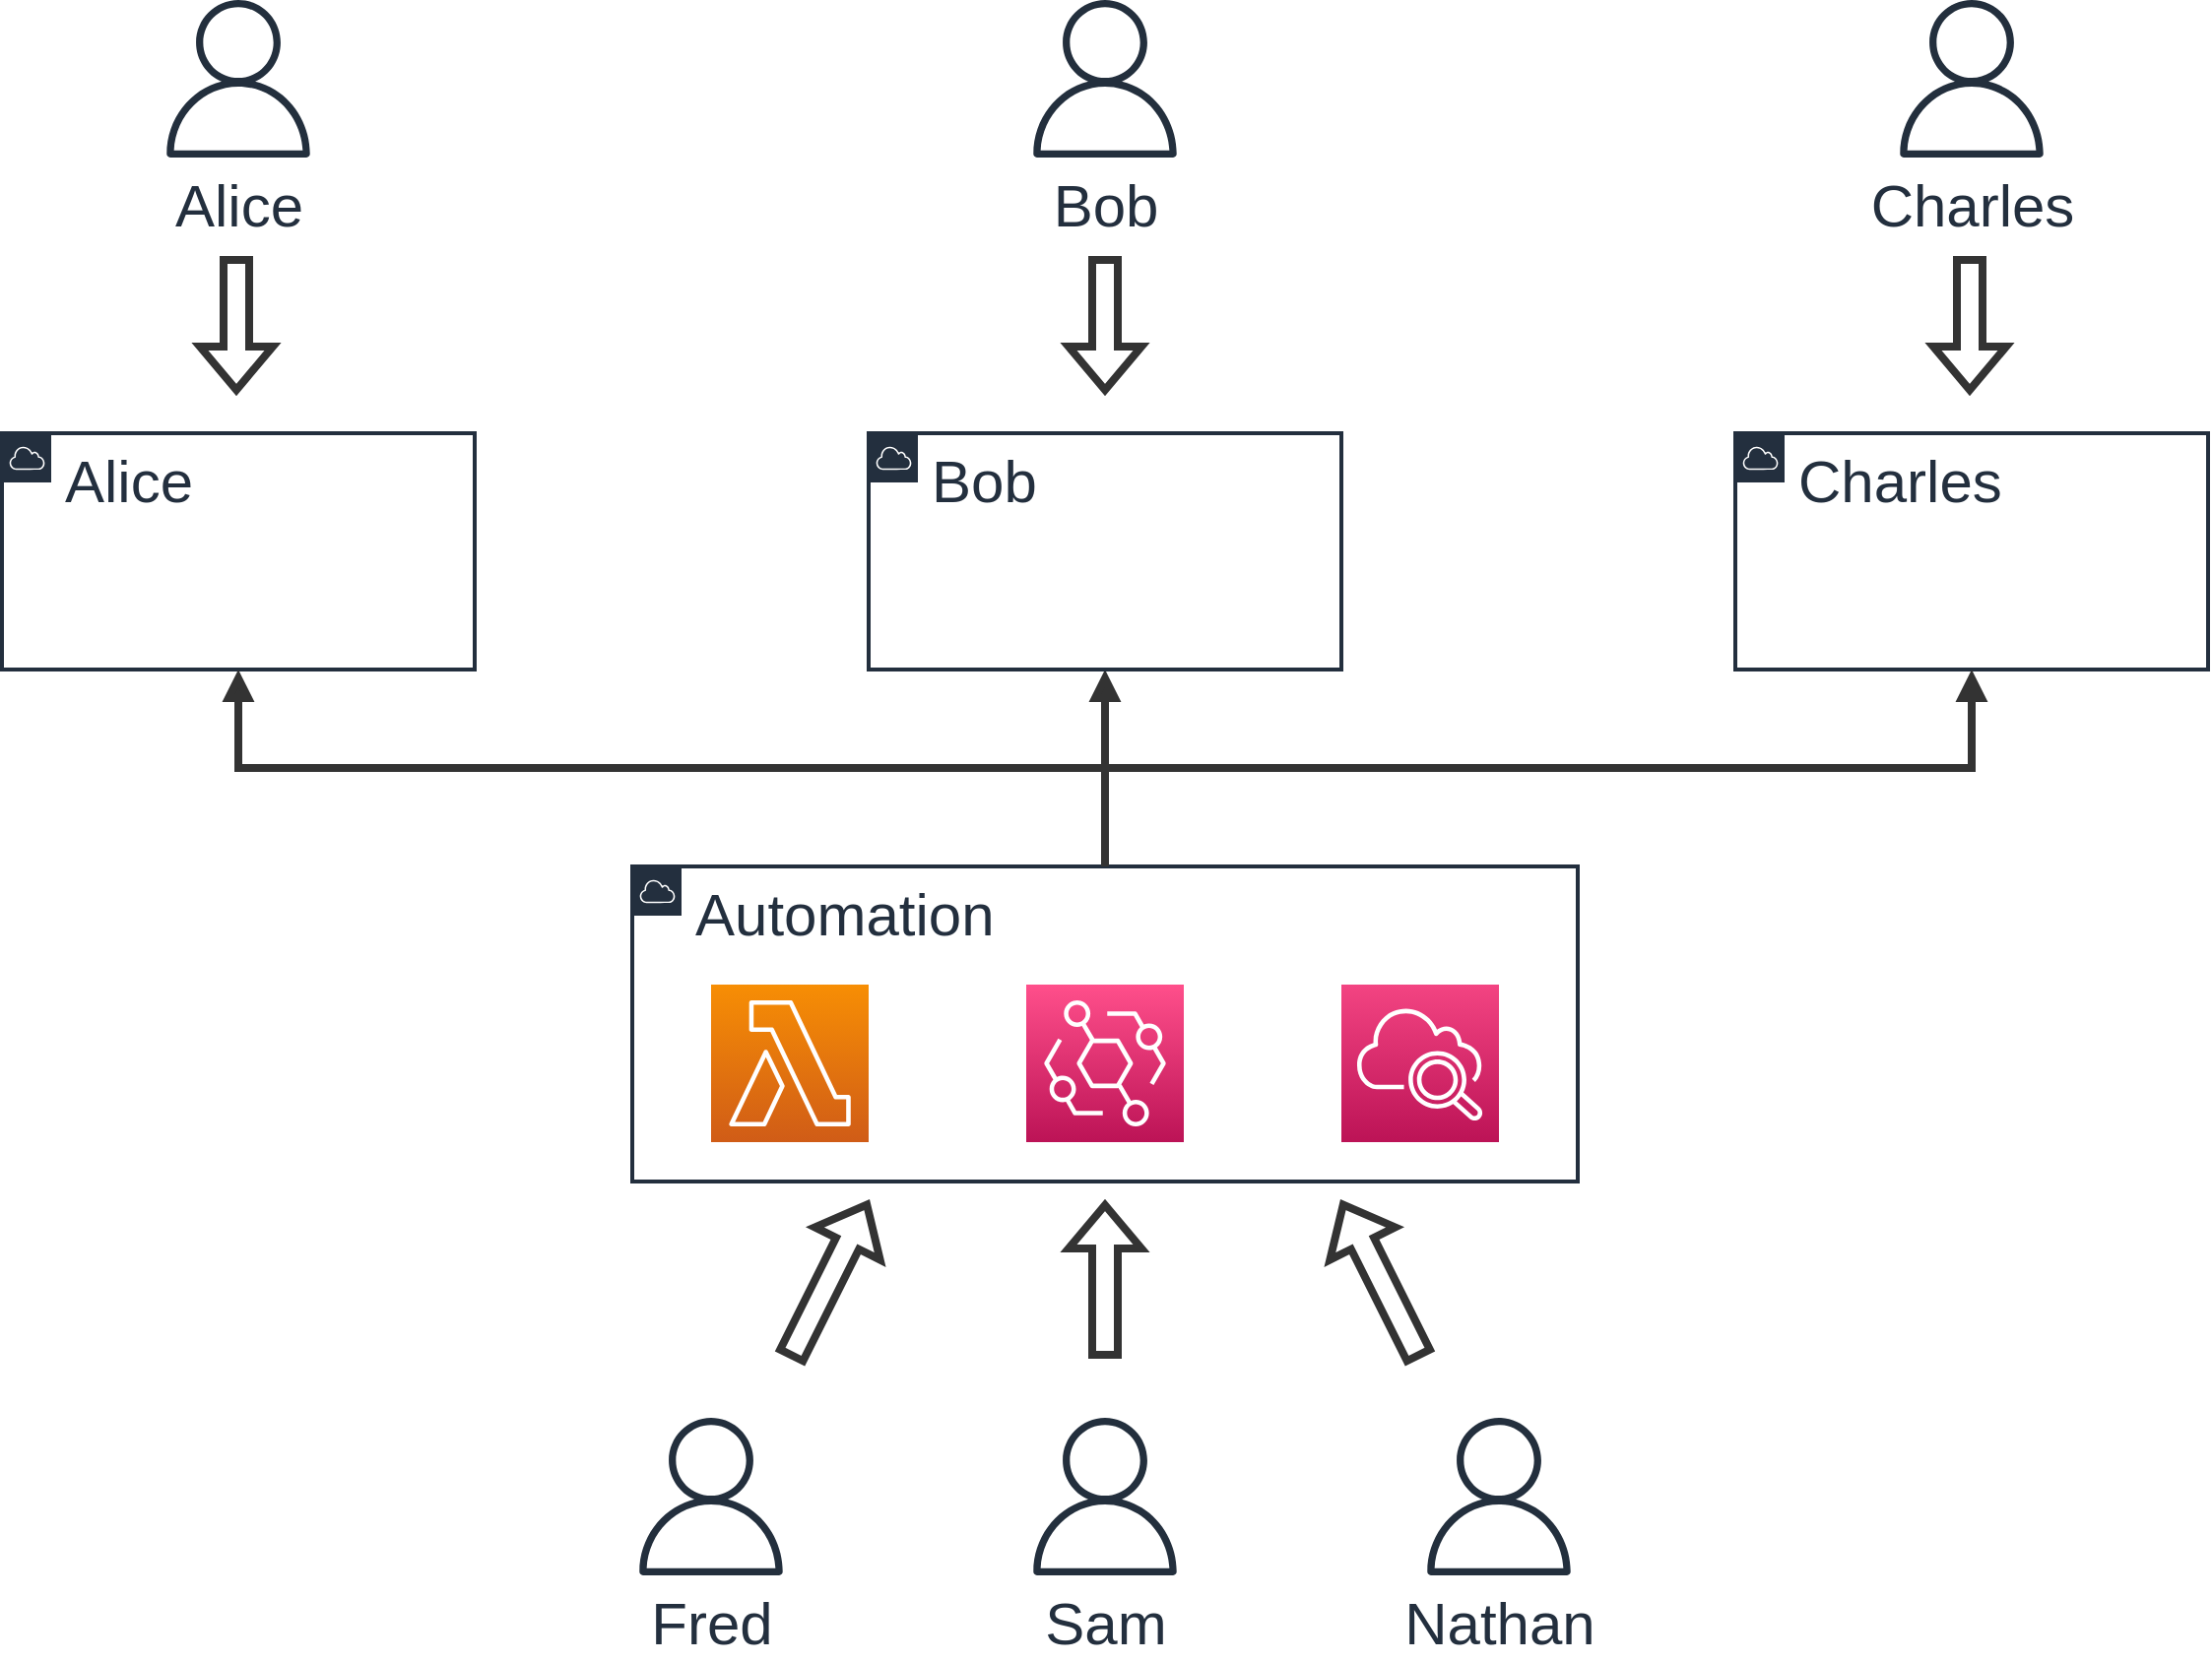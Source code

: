 <mxfile version="16.5.1" type="device"><diagram id="Ht1M8jgEwFfnCIfOTk4-" name="Page-1"><mxGraphModel dx="3784" dy="2788" grid="1" gridSize="10" guides="1" tooltips="1" connect="1" arrows="1" fold="1" page="1" pageScale="1" pageWidth="1600" pageHeight="900" background="#FFFFFF" math="0" shadow="0"><root><mxCell id="0"/><mxCell id="1" parent="0"/><mxCell id="lNVfGLFAs1jdNbvyQik3-2" value="&lt;font style=&quot;font-size: 30px&quot;&gt;Alice&lt;/font&gt;" style="points=[[0,0],[0.25,0],[0.5,0],[0.75,0],[1,0],[1,0.25],[1,0.5],[1,0.75],[1,1],[0.75,1],[0.5,1],[0.25,1],[0,1],[0,0.75],[0,0.5],[0,0.25]];outlineConnect=0;gradientColor=none;html=1;whiteSpace=wrap;fontSize=30;fontStyle=0;container=0;pointerEvents=0;collapsible=0;recursiveResize=0;shape=mxgraph.aws4.group;grIcon=mxgraph.aws4.group_aws_cloud;strokeColor=#232F3E;fillColor=none;verticalAlign=top;align=left;spacingLeft=30;fontColor=#232F3E;dashed=0;strokeWidth=2;" parent="1" vertex="1"><mxGeometry x="240" y="260" width="240" height="120" as="geometry"/></mxCell><mxCell id="lNVfGLFAs1jdNbvyQik3-23" value="Alice" style="sketch=0;outlineConnect=0;fontColor=#232F3E;gradientColor=none;fillColor=#232F3D;strokeColor=none;dashed=0;verticalLabelPosition=bottom;verticalAlign=top;align=center;html=1;fontSize=30;fontStyle=0;aspect=fixed;pointerEvents=1;shape=mxgraph.aws4.user;" parent="1" vertex="1"><mxGeometry x="320" y="40" width="80" height="80" as="geometry"/></mxCell><mxCell id="lNVfGLFAs1jdNbvyQik3-54" value="Automation" style="points=[[0,0],[0.25,0],[0.5,0],[0.75,0],[1,0],[1,0.25],[1,0.5],[1,0.75],[1,1],[0.75,1],[0.5,1],[0.25,1],[0,1],[0,0.75],[0,0.5],[0,0.25]];outlineConnect=0;gradientColor=none;html=1;whiteSpace=wrap;fontSize=30;fontStyle=0;container=0;pointerEvents=0;collapsible=0;recursiveResize=0;shape=mxgraph.aws4.group;grIcon=mxgraph.aws4.group_aws_cloud;strokeColor=#232F3E;fillColor=none;verticalAlign=top;align=left;spacingLeft=30;fontColor=#232F3E;dashed=0;strokeWidth=2;" parent="1" vertex="1"><mxGeometry x="560" y="480" width="480" height="160" as="geometry"/></mxCell><mxCell id="ZoBD5x2hrJ1gI9_HTSob-7" value="Bob" style="sketch=0;outlineConnect=0;fontColor=#232F3E;gradientColor=none;fillColor=#232F3D;strokeColor=none;dashed=0;verticalLabelPosition=bottom;verticalAlign=top;align=center;html=1;fontSize=30;fontStyle=0;aspect=fixed;pointerEvents=1;shape=mxgraph.aws4.user;" parent="1" vertex="1"><mxGeometry x="760" y="40" width="80" height="80" as="geometry"/></mxCell><mxCell id="ZoBD5x2hrJ1gI9_HTSob-8" value="Charles" style="sketch=0;outlineConnect=0;fontColor=#232F3E;gradientColor=none;fillColor=#232F3D;strokeColor=none;dashed=0;verticalLabelPosition=bottom;verticalAlign=top;align=center;html=1;fontSize=30;fontStyle=0;aspect=fixed;pointerEvents=1;shape=mxgraph.aws4.user;" parent="1" vertex="1"><mxGeometry x="1200" y="40" width="80" height="80" as="geometry"/></mxCell><mxCell id="ZoBD5x2hrJ1gI9_HTSob-32" style="edgeStyle=orthogonalEdgeStyle;rounded=0;orthogonalLoop=1;jettySize=auto;html=1;exitX=0.5;exitY=0;exitDx=0;exitDy=0;entryX=0.5;entryY=1;entryDx=0;entryDy=0;strokeWidth=4;endArrow=block;endFill=1;strokeColor=#333333;" parent="1" source="lNVfGLFAs1jdNbvyQik3-54" target="WiGOOxSQMkun-u_vpGy7-2" edge="1"><mxGeometry relative="1" as="geometry"><mxPoint x="1020" y="780" as="sourcePoint"/><mxPoint x="1340" y="780" as="targetPoint"/></mxGeometry></mxCell><mxCell id="ZoBD5x2hrJ1gI9_HTSob-36" value="" style="shape=flexArrow;endArrow=classic;html=1;rounded=0;strokeColor=#333333;strokeWidth=4;" parent="1" edge="1"><mxGeometry width="50" height="50" relative="1" as="geometry"><mxPoint x="359" y="170" as="sourcePoint"/><mxPoint x="359" y="240" as="targetPoint"/></mxGeometry></mxCell><mxCell id="WiGOOxSQMkun-u_vpGy7-2" value="&lt;font style=&quot;font-size: 30px&quot;&gt;Bob&lt;/font&gt;" style="points=[[0,0],[0.25,0],[0.5,0],[0.75,0],[1,0],[1,0.25],[1,0.5],[1,0.75],[1,1],[0.75,1],[0.5,1],[0.25,1],[0,1],[0,0.75],[0,0.5],[0,0.25]];outlineConnect=0;gradientColor=none;html=1;whiteSpace=wrap;fontSize=30;fontStyle=0;container=0;pointerEvents=0;collapsible=0;recursiveResize=0;shape=mxgraph.aws4.group;grIcon=mxgraph.aws4.group_aws_cloud;strokeColor=#232F3E;fillColor=none;verticalAlign=top;align=left;spacingLeft=30;fontColor=#232F3E;dashed=0;strokeWidth=2;" vertex="1" parent="1"><mxGeometry x="680" y="260" width="240" height="120" as="geometry"/></mxCell><mxCell id="WiGOOxSQMkun-u_vpGy7-3" value="&lt;font style=&quot;font-size: 30px&quot;&gt;Charles&lt;/font&gt;" style="points=[[0,0],[0.25,0],[0.5,0],[0.75,0],[1,0],[1,0.25],[1,0.5],[1,0.75],[1,1],[0.75,1],[0.5,1],[0.25,1],[0,1],[0,0.75],[0,0.5],[0,0.25]];outlineConnect=0;gradientColor=none;html=1;whiteSpace=wrap;fontSize=30;fontStyle=0;container=0;pointerEvents=0;collapsible=0;recursiveResize=0;shape=mxgraph.aws4.group;grIcon=mxgraph.aws4.group_aws_cloud;strokeColor=#232F3E;fillColor=none;verticalAlign=top;align=left;spacingLeft=30;fontColor=#232F3E;dashed=0;strokeWidth=2;" vertex="1" parent="1"><mxGeometry x="1120" y="260" width="240" height="120" as="geometry"/></mxCell><mxCell id="WiGOOxSQMkun-u_vpGy7-4" value="" style="shape=flexArrow;endArrow=classic;html=1;rounded=0;strokeColor=#333333;strokeWidth=4;" edge="1" parent="1"><mxGeometry width="50" height="50" relative="1" as="geometry"><mxPoint x="800" y="170" as="sourcePoint"/><mxPoint x="800" y="240" as="targetPoint"/></mxGeometry></mxCell><mxCell id="WiGOOxSQMkun-u_vpGy7-5" value="" style="shape=flexArrow;endArrow=classic;html=1;rounded=0;strokeColor=#333333;strokeWidth=4;" edge="1" parent="1"><mxGeometry width="50" height="50" relative="1" as="geometry"><mxPoint x="1239" y="170" as="sourcePoint"/><mxPoint x="1239" y="240" as="targetPoint"/></mxGeometry></mxCell><mxCell id="WiGOOxSQMkun-u_vpGy7-6" style="edgeStyle=orthogonalEdgeStyle;rounded=0;orthogonalLoop=1;jettySize=auto;html=1;exitX=0.5;exitY=1;exitDx=0;exitDy=0;" edge="1" parent="1" source="lNVfGLFAs1jdNbvyQik3-2" target="lNVfGLFAs1jdNbvyQik3-2"><mxGeometry relative="1" as="geometry"/></mxCell><mxCell id="WiGOOxSQMkun-u_vpGy7-7" style="edgeStyle=orthogonalEdgeStyle;rounded=0;orthogonalLoop=1;jettySize=auto;html=1;exitX=0.5;exitY=1;exitDx=0;exitDy=0;" edge="1" parent="1" source="lNVfGLFAs1jdNbvyQik3-2" target="lNVfGLFAs1jdNbvyQik3-2"><mxGeometry relative="1" as="geometry"/></mxCell><mxCell id="WiGOOxSQMkun-u_vpGy7-8" style="edgeStyle=orthogonalEdgeStyle;rounded=0;orthogonalLoop=1;jettySize=auto;html=1;exitX=0.5;exitY=0;exitDx=0;exitDy=0;entryX=0.5;entryY=1;entryDx=0;entryDy=0;strokeWidth=4;endArrow=block;endFill=1;strokeColor=#333333;" edge="1" parent="1" source="lNVfGLFAs1jdNbvyQik3-54" target="lNVfGLFAs1jdNbvyQik3-2"><mxGeometry relative="1" as="geometry"><mxPoint x="810" y="490" as="sourcePoint"/><mxPoint x="810" y="390" as="targetPoint"/></mxGeometry></mxCell><mxCell id="WiGOOxSQMkun-u_vpGy7-9" style="edgeStyle=orthogonalEdgeStyle;rounded=0;orthogonalLoop=1;jettySize=auto;html=1;exitX=0.5;exitY=0;exitDx=0;exitDy=0;entryX=0.5;entryY=1;entryDx=0;entryDy=0;strokeWidth=4;endArrow=block;endFill=1;strokeColor=#333333;" edge="1" parent="1" source="lNVfGLFAs1jdNbvyQik3-54" target="WiGOOxSQMkun-u_vpGy7-3"><mxGeometry relative="1" as="geometry"><mxPoint x="810" y="490" as="sourcePoint"/><mxPoint x="370" y="390" as="targetPoint"/></mxGeometry></mxCell><mxCell id="WiGOOxSQMkun-u_vpGy7-11" value="Fred" style="sketch=0;outlineConnect=0;fontColor=#232F3E;gradientColor=none;fillColor=#232F3D;strokeColor=none;dashed=0;verticalLabelPosition=bottom;verticalAlign=top;align=center;html=1;fontSize=30;fontStyle=0;aspect=fixed;pointerEvents=1;shape=mxgraph.aws4.user;" vertex="1" parent="1"><mxGeometry x="560" y="760" width="80" height="80" as="geometry"/></mxCell><mxCell id="WiGOOxSQMkun-u_vpGy7-12" value="Sam" style="sketch=0;outlineConnect=0;fontColor=#232F3E;gradientColor=none;fillColor=#232F3D;strokeColor=none;dashed=0;verticalLabelPosition=bottom;verticalAlign=top;align=center;html=1;fontSize=30;fontStyle=0;aspect=fixed;pointerEvents=1;shape=mxgraph.aws4.user;" vertex="1" parent="1"><mxGeometry x="760" y="760" width="80" height="80" as="geometry"/></mxCell><mxCell id="WiGOOxSQMkun-u_vpGy7-13" value="Nathan" style="sketch=0;outlineConnect=0;fontColor=#232F3E;gradientColor=none;fillColor=#232F3D;strokeColor=none;dashed=0;verticalLabelPosition=bottom;verticalAlign=top;align=center;html=1;fontSize=30;fontStyle=0;aspect=fixed;pointerEvents=1;shape=mxgraph.aws4.user;" vertex="1" parent="1"><mxGeometry x="960" y="760" width="80" height="80" as="geometry"/></mxCell><mxCell id="WiGOOxSQMkun-u_vpGy7-16" value="" style="shape=flexArrow;endArrow=classic;html=1;rounded=0;strokeColor=#333333;strokeWidth=4;" edge="1" parent="1"><mxGeometry width="50" height="50" relative="1" as="geometry"><mxPoint x="640" y="730" as="sourcePoint"/><mxPoint x="680" y="650" as="targetPoint"/></mxGeometry></mxCell><mxCell id="WiGOOxSQMkun-u_vpGy7-17" value="" style="shape=flexArrow;endArrow=classic;html=1;rounded=0;strokeColor=#333333;strokeWidth=4;" edge="1" parent="1"><mxGeometry width="50" height="50" relative="1" as="geometry"><mxPoint x="800" y="730" as="sourcePoint"/><mxPoint x="800" y="650" as="targetPoint"/></mxGeometry></mxCell><mxCell id="WiGOOxSQMkun-u_vpGy7-18" value="" style="shape=flexArrow;endArrow=classic;html=1;rounded=0;strokeColor=#333333;strokeWidth=4;" edge="1" parent="1"><mxGeometry width="50" height="50" relative="1" as="geometry"><mxPoint x="960" y="730" as="sourcePoint"/><mxPoint x="920" y="650" as="targetPoint"/></mxGeometry></mxCell><mxCell id="WiGOOxSQMkun-u_vpGy7-19" value="" style="sketch=0;points=[[0,0,0],[0.25,0,0],[0.5,0,0],[0.75,0,0],[1,0,0],[0,1,0],[0.25,1,0],[0.5,1,0],[0.75,1,0],[1,1,0],[0,0.25,0],[0,0.5,0],[0,0.75,0],[1,0.25,0],[1,0.5,0],[1,0.75,0]];points=[[0,0,0],[0.25,0,0],[0.5,0,0],[0.75,0,0],[1,0,0],[0,1,0],[0.25,1,0],[0.5,1,0],[0.75,1,0],[1,1,0],[0,0.25,0],[0,0.5,0],[0,0.75,0],[1,0.25,0],[1,0.5,0],[1,0.75,0]];outlineConnect=0;fontColor=#232F3E;gradientColor=#F34482;gradientDirection=north;fillColor=#BC1356;strokeColor=#ffffff;dashed=0;verticalLabelPosition=bottom;verticalAlign=top;align=center;html=1;fontSize=30;fontStyle=0;aspect=fixed;shape=mxgraph.aws4.resourceIcon;resIcon=mxgraph.aws4.cloudwatch_2;" vertex="1" parent="1"><mxGeometry x="920" y="540" width="80" height="80" as="geometry"/></mxCell><mxCell id="WiGOOxSQMkun-u_vpGy7-20" value="" style="sketch=0;points=[[0,0,0],[0.25,0,0],[0.5,0,0],[0.75,0,0],[1,0,0],[0,1,0],[0.25,1,0],[0.5,1,0],[0.75,1,0],[1,1,0],[0,0.25,0],[0,0.5,0],[0,0.75,0],[1,0.25,0],[1,0.5,0],[1,0.75,0]];outlineConnect=0;fontColor=#232F3E;gradientColor=#F78E04;gradientDirection=north;fillColor=#D05C17;strokeColor=#ffffff;dashed=0;verticalLabelPosition=bottom;verticalAlign=top;align=center;html=1;fontSize=30;fontStyle=0;aspect=fixed;shape=mxgraph.aws4.resourceIcon;resIcon=mxgraph.aws4.lambda;shadow=0;" vertex="1" parent="1"><mxGeometry x="600" y="540" width="80" height="80" as="geometry"/></mxCell><mxCell id="WiGOOxSQMkun-u_vpGy7-21" value="" style="sketch=0;points=[[0,0,0],[0.25,0,0],[0.5,0,0],[0.75,0,0],[1,0,0],[0,1,0],[0.25,1,0],[0.5,1,0],[0.75,1,0],[1,1,0],[0,0.25,0],[0,0.5,0],[0,0.75,0],[1,0.25,0],[1,0.5,0],[1,0.75,0]];outlineConnect=0;fontColor=#232F3E;gradientColor=#FF4F8B;gradientDirection=north;fillColor=#BC1356;strokeColor=#ffffff;dashed=0;verticalLabelPosition=bottom;verticalAlign=top;align=center;html=1;fontSize=30;fontStyle=0;aspect=fixed;shape=mxgraph.aws4.resourceIcon;resIcon=mxgraph.aws4.eventbridge;" vertex="1" parent="1"><mxGeometry x="760" y="540" width="80" height="80" as="geometry"/></mxCell></root></mxGraphModel></diagram></mxfile>